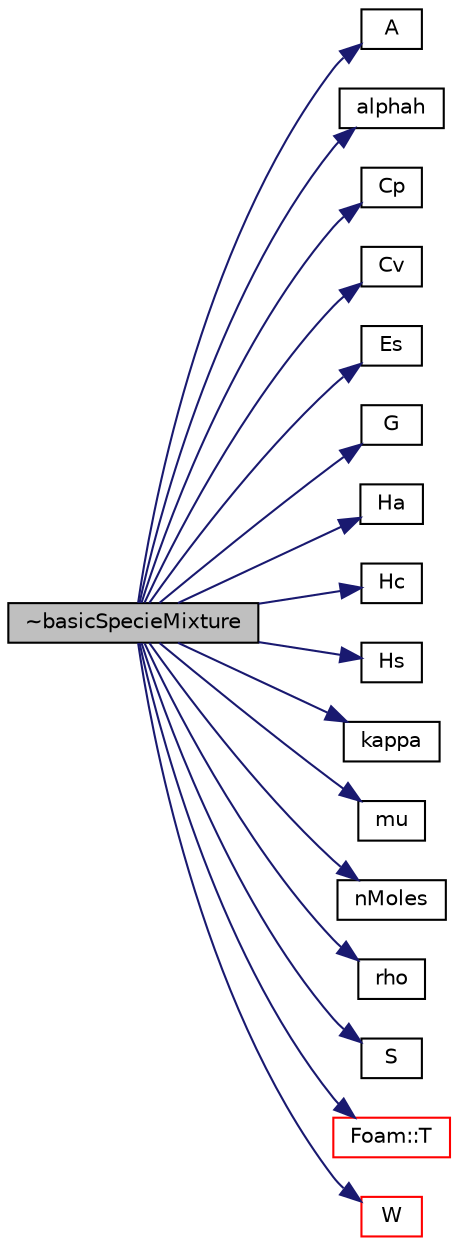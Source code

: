 digraph "~basicSpecieMixture"
{
  bgcolor="transparent";
  edge [fontname="Helvetica",fontsize="10",labelfontname="Helvetica",labelfontsize="10"];
  node [fontname="Helvetica",fontsize="10",shape=record];
  rankdir="LR";
  Node1 [label="~basicSpecieMixture",height=0.2,width=0.4,color="black", fillcolor="grey75", style="filled", fontcolor="black"];
  Node1 -> Node2 [color="midnightblue",fontsize="10",style="solid",fontname="Helvetica"];
  Node2 [label="A",height=0.2,width=0.4,color="black",URL="$a00114.html#a8d4b4777a395281ffcefcfdd8332f59b",tooltip="Helmholtz free energy [J/kg]. "];
  Node1 -> Node3 [color="midnightblue",fontsize="10",style="solid",fontname="Helvetica"];
  Node3 [label="alphah",height=0.2,width=0.4,color="black",URL="$a00114.html#aca56a80426c6bce4bb76be3fd2ece35d",tooltip="Thermal diffusivity of enthalpy [kg/m/s]. "];
  Node1 -> Node4 [color="midnightblue",fontsize="10",style="solid",fontname="Helvetica"];
  Node4 [label="Cp",height=0.2,width=0.4,color="black",URL="$a00114.html#a65393b1c49912bd27cbf341eead73518",tooltip="Heat capacity at constant pressure [J/(kg K)]. "];
  Node1 -> Node5 [color="midnightblue",fontsize="10",style="solid",fontname="Helvetica"];
  Node5 [label="Cv",height=0.2,width=0.4,color="black",URL="$a00114.html#ac8d86575499b8b3411e7e7c26c206552",tooltip="Heat capacity at constant volume [J/(kg K)]. "];
  Node1 -> Node6 [color="midnightblue",fontsize="10",style="solid",fontname="Helvetica"];
  Node6 [label="Es",height=0.2,width=0.4,color="black",URL="$a00114.html#ac5a030554c73034fe3598cd7b79ddefe",tooltip="Sensible internal energy [J/kg]. "];
  Node1 -> Node7 [color="midnightblue",fontsize="10",style="solid",fontname="Helvetica"];
  Node7 [label="G",height=0.2,width=0.4,color="black",URL="$a00114.html#a545c9079124d3aaad497eb64aaa83319",tooltip="Gibbs free energy [J/kg]. "];
  Node1 -> Node8 [color="midnightblue",fontsize="10",style="solid",fontname="Helvetica"];
  Node8 [label="Ha",height=0.2,width=0.4,color="black",URL="$a00114.html#a66fda473cdeb8ed8555cc6c117b85274",tooltip="Absolute enthalpy [J/kg]. "];
  Node1 -> Node9 [color="midnightblue",fontsize="10",style="solid",fontname="Helvetica"];
  Node9 [label="Hc",height=0.2,width=0.4,color="black",URL="$a00114.html#aa08b38903f6dd6831524fa033ee2b240",tooltip="Chemical enthalpy [J/kg]. "];
  Node1 -> Node10 [color="midnightblue",fontsize="10",style="solid",fontname="Helvetica"];
  Node10 [label="Hs",height=0.2,width=0.4,color="black",URL="$a00114.html#adf87190c511055dd6ddad752e93f6d28",tooltip="Sensible enthalpy [J/kg]. "];
  Node1 -> Node11 [color="midnightblue",fontsize="10",style="solid",fontname="Helvetica"];
  Node11 [label="kappa",height=0.2,width=0.4,color="black",URL="$a00114.html#a2a515bef556acbed90dc25f7c53f4633",tooltip="Thermal conductivity [W/m/K]. "];
  Node1 -> Node12 [color="midnightblue",fontsize="10",style="solid",fontname="Helvetica"];
  Node12 [label="mu",height=0.2,width=0.4,color="black",URL="$a00114.html#a0f5015a12d1bfe6ef0e38a1e13ae6f12",tooltip="Dynamic viscosity [kg/m/s]. "];
  Node1 -> Node13 [color="midnightblue",fontsize="10",style="solid",fontname="Helvetica"];
  Node13 [label="nMoles",height=0.2,width=0.4,color="black",URL="$a00114.html#ac4a6c976a68dc200c807468e3e204109",tooltip="Number of moles of the given specie []. "];
  Node1 -> Node14 [color="midnightblue",fontsize="10",style="solid",fontname="Helvetica"];
  Node14 [label="rho",height=0.2,width=0.4,color="black",URL="$a00114.html#acce134a004e724e5cfb62afa544c2f0f",tooltip="Density [kg/m3]. "];
  Node1 -> Node15 [color="midnightblue",fontsize="10",style="solid",fontname="Helvetica"];
  Node15 [label="S",height=0.2,width=0.4,color="black",URL="$a00114.html#a72350fb931dda50b25858e84861fd271",tooltip="Entropy [J/(kg K)]. "];
  Node1 -> Node16 [color="midnightblue",fontsize="10",style="solid",fontname="Helvetica"];
  Node16 [label="Foam::T",height=0.2,width=0.4,color="red",URL="$a10936.html#ae57fda0abb14bb0944947c463c6e09d4"];
  Node1 -> Node17 [color="midnightblue",fontsize="10",style="solid",fontname="Helvetica"];
  Node17 [label="W",height=0.2,width=0.4,color="red",URL="$a00114.html#a30f56e680fc65c870757d489f1a6b701",tooltip="Molecular weight of the mixture [kg/kmol]. "];
}
